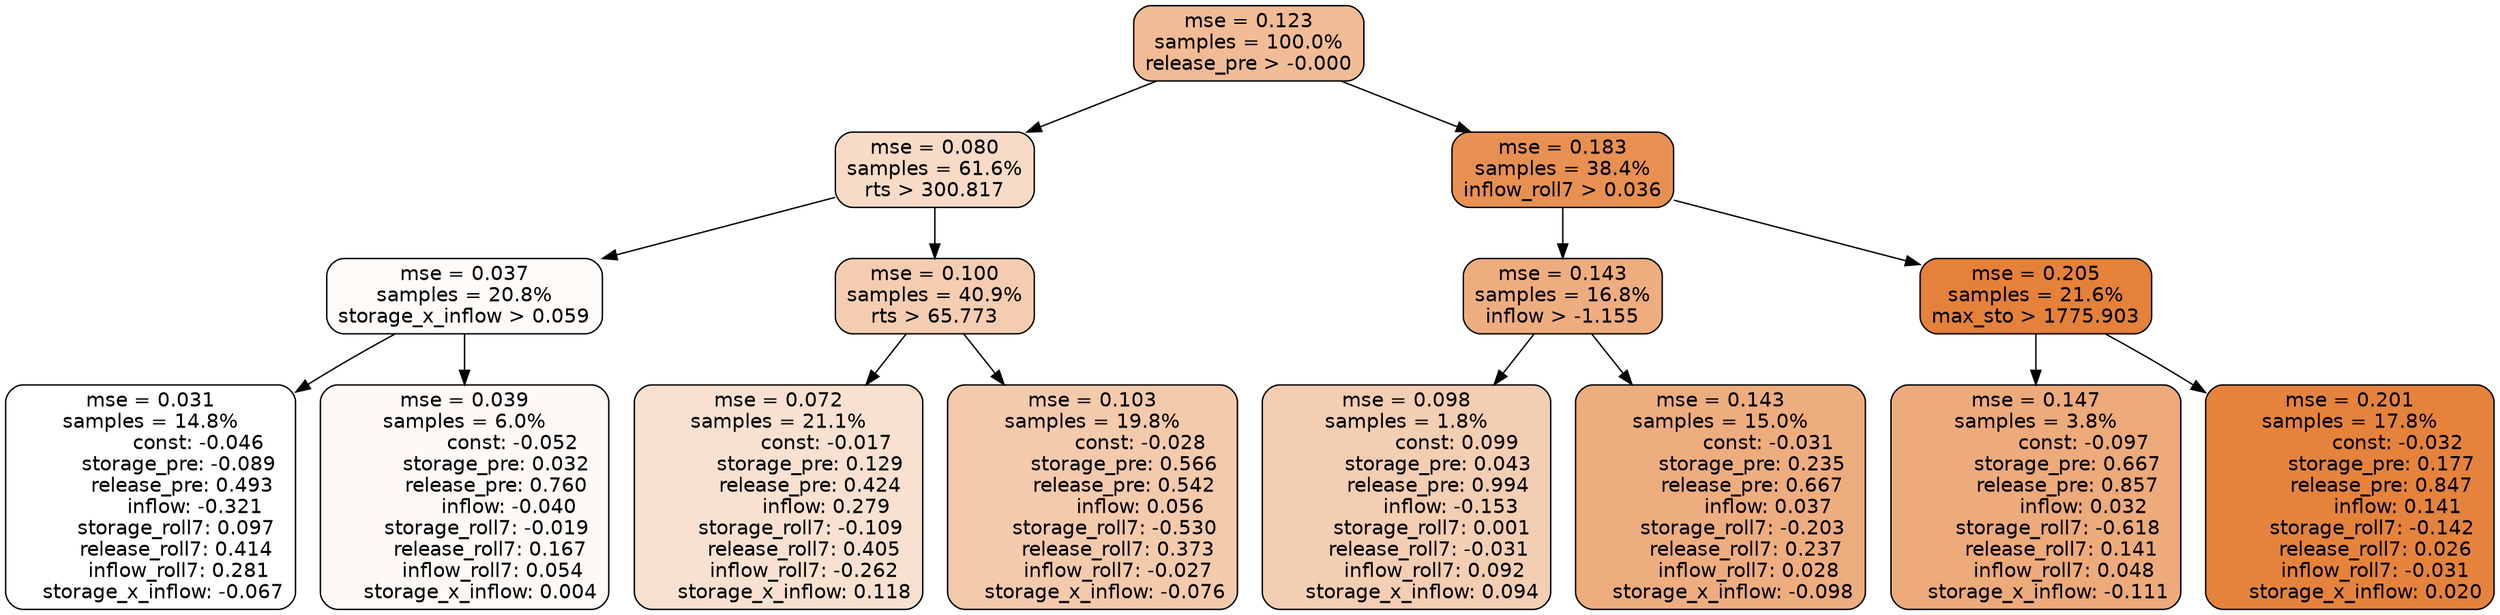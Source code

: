 digraph tree {
node [shape=rectangle, style="filled, rounded", color="black", fontname=helvetica] ;
edge [fontname=helvetica] ;
	"0" [label="mse = 0.123
samples = 100.0%
release_pre > -0.000", fillcolor="#f1bc95"]
	"1" [label="mse = 0.080
samples = 61.6%
rts > 300.817", fillcolor="#f7dbc7"]
	"8" [label="mse = 0.183
samples = 38.4%
inflow_roll7 > 0.036", fillcolor="#e89051"]
	"5" [label="mse = 0.037
samples = 20.8%
storage_x_inflow > 0.059", fillcolor="#fefbf9"]
	"2" [label="mse = 0.100
samples = 40.9%
rts > 65.773", fillcolor="#f4cdb1"]
	"9" [label="mse = 0.143
samples = 16.8%
inflow > -1.155", fillcolor="#eead7f"]
	"12" [label="mse = 0.205
samples = 21.6%
max_sto > 1775.903", fillcolor="#e58139"]
	"6" [label="mse = 0.031
samples = 14.8%
               const: -0.046
         storage_pre: -0.089
          release_pre: 0.493
              inflow: -0.321
        storage_roll7: 0.097
        release_roll7: 0.414
         inflow_roll7: 0.281
    storage_x_inflow: -0.067", fillcolor="#ffffff"]
	"7" [label="mse = 0.039
samples = 6.0%
               const: -0.052
          storage_pre: 0.032
          release_pre: 0.760
              inflow: -0.040
       storage_roll7: -0.019
        release_roll7: 0.167
         inflow_roll7: 0.054
     storage_x_inflow: 0.004", fillcolor="#fdf9f6"]
	"3" [label="mse = 0.072
samples = 21.1%
               const: -0.017
          storage_pre: 0.129
          release_pre: 0.424
               inflow: 0.279
       storage_roll7: -0.109
        release_roll7: 0.405
        inflow_roll7: -0.262
     storage_x_inflow: 0.118", fillcolor="#f8e1d0"]
	"4" [label="mse = 0.103
samples = 19.8%
               const: -0.028
          storage_pre: 0.566
          release_pre: 0.542
               inflow: 0.056
       storage_roll7: -0.530
        release_roll7: 0.373
        inflow_roll7: -0.027
    storage_x_inflow: -0.076", fillcolor="#f4caac"]
	"10" [label="mse = 0.098
samples = 1.8%
                const: 0.099
          storage_pre: 0.043
          release_pre: 0.994
              inflow: -0.153
        storage_roll7: 0.001
       release_roll7: -0.031
         inflow_roll7: 0.092
     storage_x_inflow: 0.094", fillcolor="#f4ceb2"]
	"11" [label="mse = 0.143
samples = 15.0%
               const: -0.031
          storage_pre: 0.235
          release_pre: 0.667
               inflow: 0.037
       storage_roll7: -0.203
        release_roll7: 0.237
         inflow_roll7: 0.028
    storage_x_inflow: -0.098", fillcolor="#eead7f"]
	"14" [label="mse = 0.147
samples = 3.8%
               const: -0.097
          storage_pre: 0.667
          release_pre: 0.857
               inflow: 0.032
       storage_roll7: -0.618
        release_roll7: 0.141
         inflow_roll7: 0.048
    storage_x_inflow: -0.111", fillcolor="#edaa7a"]
	"13" [label="mse = 0.201
samples = 17.8%
               const: -0.032
          storage_pre: 0.177
          release_pre: 0.847
               inflow: 0.141
       storage_roll7: -0.142
        release_roll7: 0.026
        inflow_roll7: -0.031
     storage_x_inflow: 0.020", fillcolor="#e5833d"]

	"0" -> "1"
	"0" -> "8"
	"1" -> "2"
	"1" -> "5"
	"8" -> "9"
	"8" -> "12"
	"5" -> "6"
	"5" -> "7"
	"2" -> "3"
	"2" -> "4"
	"9" -> "10"
	"9" -> "11"
	"12" -> "13"
	"12" -> "14"
}